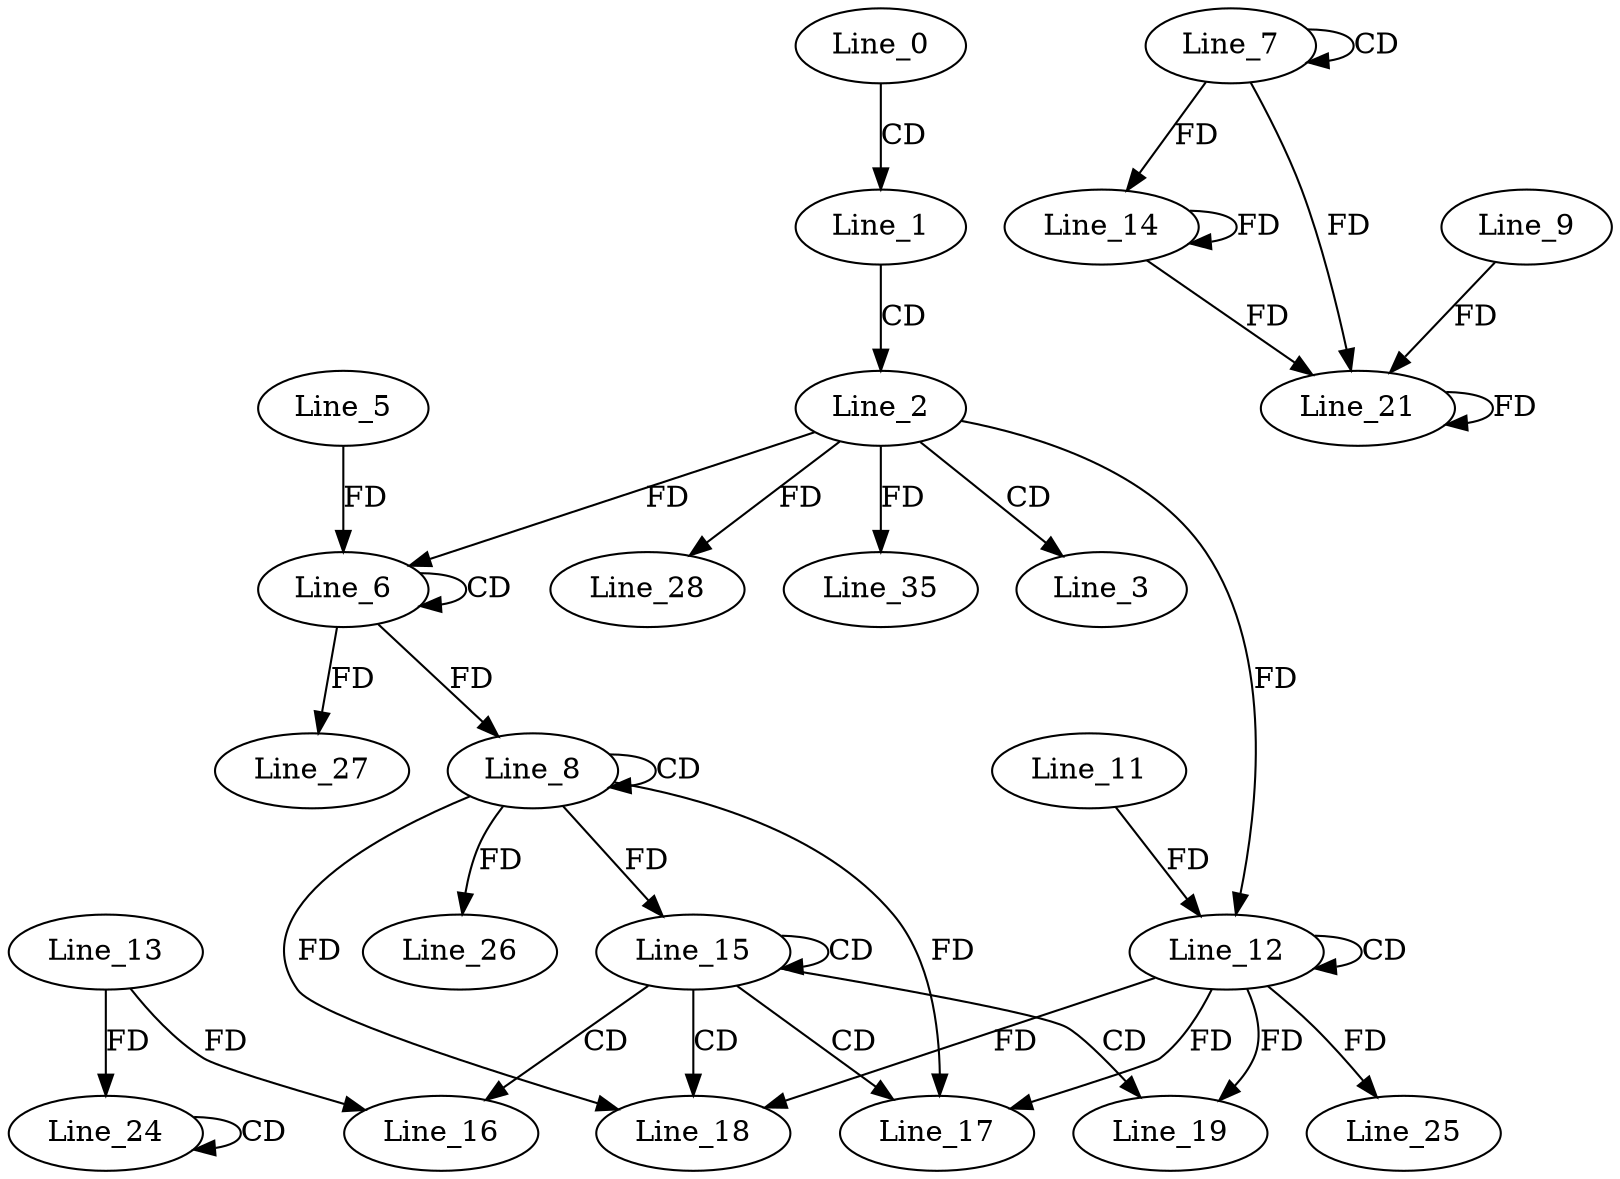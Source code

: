 digraph G {
  Line_0;
  Line_1;
  Line_2;
  Line_3;
  Line_6;
  Line_6;
  Line_5;
  Line_7;
  Line_7;
  Line_8;
  Line_8;
  Line_12;
  Line_12;
  Line_11;
  Line_14;
  Line_14;
  Line_15;
  Line_15;
  Line_16;
  Line_13;
  Line_17;
  Line_17;
  Line_18;
  Line_18;
  Line_19;
  Line_9;
  Line_21;
  Line_24;
  Line_24;
  Line_25;
  Line_26;
  Line_27;
  Line_28;
  Line_35;
  Line_0 -> Line_1 [ label="CD" ];
  Line_1 -> Line_2 [ label="CD" ];
  Line_2 -> Line_3 [ label="CD" ];
  Line_6 -> Line_6 [ label="CD" ];
  Line_2 -> Line_6 [ label="FD" ];
  Line_5 -> Line_6 [ label="FD" ];
  Line_7 -> Line_7 [ label="CD" ];
  Line_8 -> Line_8 [ label="CD" ];
  Line_6 -> Line_8 [ label="FD" ];
  Line_12 -> Line_12 [ label="CD" ];
  Line_2 -> Line_12 [ label="FD" ];
  Line_11 -> Line_12 [ label="FD" ];
  Line_7 -> Line_14 [ label="FD" ];
  Line_14 -> Line_14 [ label="FD" ];
  Line_15 -> Line_15 [ label="CD" ];
  Line_8 -> Line_15 [ label="FD" ];
  Line_15 -> Line_16 [ label="CD" ];
  Line_13 -> Line_16 [ label="FD" ];
  Line_15 -> Line_17 [ label="CD" ];
  Line_12 -> Line_17 [ label="FD" ];
  Line_8 -> Line_17 [ label="FD" ];
  Line_15 -> Line_18 [ label="CD" ];
  Line_12 -> Line_18 [ label="FD" ];
  Line_8 -> Line_18 [ label="FD" ];
  Line_15 -> Line_19 [ label="CD" ];
  Line_12 -> Line_19 [ label="FD" ];
  Line_9 -> Line_21 [ label="FD" ];
  Line_21 -> Line_21 [ label="FD" ];
  Line_7 -> Line_21 [ label="FD" ];
  Line_14 -> Line_21 [ label="FD" ];
  Line_13 -> Line_24 [ label="FD" ];
  Line_24 -> Line_24 [ label="CD" ];
  Line_12 -> Line_25 [ label="FD" ];
  Line_8 -> Line_26 [ label="FD" ];
  Line_6 -> Line_27 [ label="FD" ];
  Line_2 -> Line_28 [ label="FD" ];
  Line_2 -> Line_35 [ label="FD" ];
}
